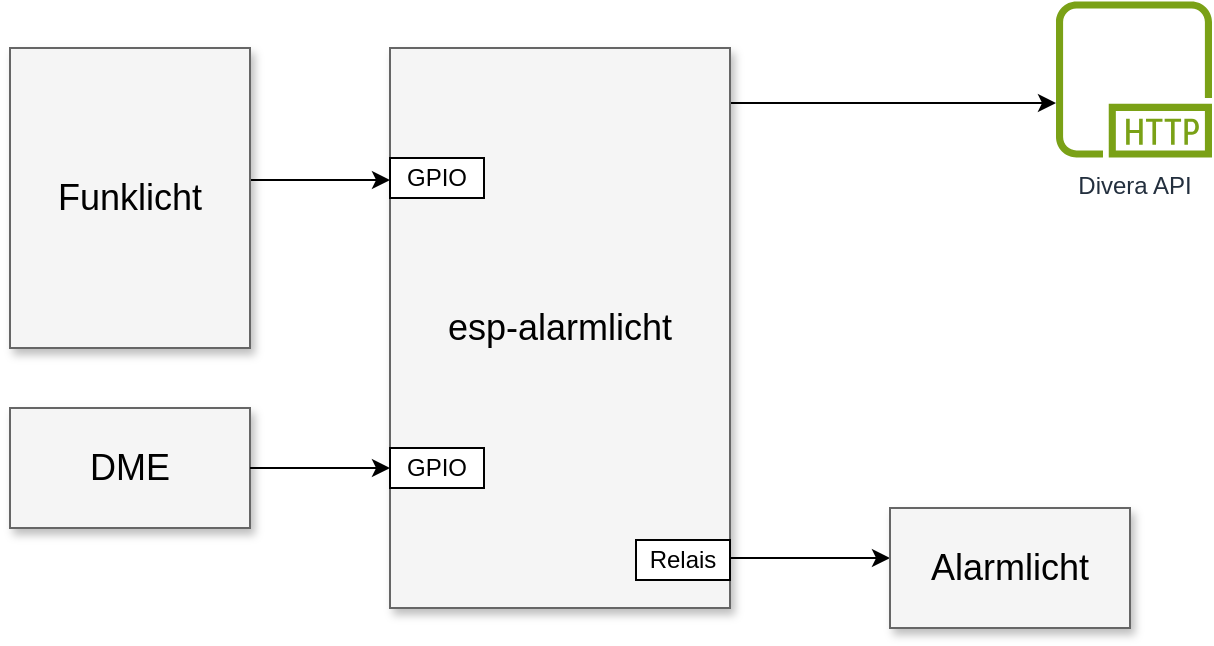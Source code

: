 <mxfile version="22.0.8" type="github">
  <diagram name="Page-1" id="90a13364-a465-7bf4-72fc-28e22215d7a0">
    <mxGraphModel dx="1434" dy="730" grid="1" gridSize="10" guides="1" tooltips="1" connect="1" arrows="1" fold="1" page="1" pageScale="1.5" pageWidth="1169" pageHeight="826" background="none" math="0" shadow="0">
      <root>
        <mxCell id="0" style=";html=1;" />
        <mxCell id="1" style=";html=1;" parent="0" />
        <mxCell id="3a17f1ce550125da-13" style="edgeStyle=elbowEdgeStyle;rounded=0;html=1;startArrow=none;startFill=0;jettySize=auto;orthogonalLoop=1;fontSize=18;elbow=vertical;" parent="1" source="3a17f1ce550125da-2" target="EXmEp-FDWZIvfwtkKKCE-7" edge="1">
          <mxGeometry relative="1" as="geometry">
            <mxPoint x="1037" y="479" as="targetPoint" />
          </mxGeometry>
        </mxCell>
        <mxCell id="3a17f1ce550125da-16" style="edgeStyle=elbowEdgeStyle;rounded=0;html=1;startArrow=none;startFill=0;jettySize=auto;orthogonalLoop=1;fontSize=18;elbow=vertical;" parent="1" source="3a17f1ce550125da-2" target="3a17f1ce550125da-7" edge="1">
          <mxGeometry relative="1" as="geometry" />
        </mxCell>
        <mxCell id="3a17f1ce550125da-2" value="esp-alarmlicht" style="whiteSpace=wrap;html=1;shadow=1;fontSize=18;fillColor=#f5f5f5;strokeColor=#666666;" parent="1" vertex="1">
          <mxGeometry x="787" y="454" width="170" height="280" as="geometry" />
        </mxCell>
        <mxCell id="3a17f1ce550125da-7" value="Alarmlicht" style="whiteSpace=wrap;html=1;shadow=1;fontSize=18;fillColor=#f5f5f5;strokeColor=#666666;" parent="1" vertex="1">
          <mxGeometry x="1037" y="684" width="120" height="60" as="geometry" />
        </mxCell>
        <mxCell id="3a17f1ce550125da-20" style="edgeStyle=elbowEdgeStyle;rounded=0;html=1;startArrow=none;startFill=0;jettySize=auto;orthogonalLoop=1;fontSize=18;elbow=vertical;" parent="1" source="3a17f1ce550125da-8" target="3a17f1ce550125da-2" edge="1">
          <mxGeometry relative="1" as="geometry">
            <Array as="points">
              <mxPoint x="750" y="520" />
            </Array>
          </mxGeometry>
        </mxCell>
        <mxCell id="3a17f1ce550125da-8" value="Funklicht" style="whiteSpace=wrap;html=1;shadow=1;fontSize=18;fillColor=#f5f5f5;strokeColor=#666666;" parent="1" vertex="1">
          <mxGeometry x="597" y="454" width="120" height="150" as="geometry" />
        </mxCell>
        <mxCell id="3a17f1ce550125da-9" value="DME" style="whiteSpace=wrap;html=1;shadow=1;fontSize=18;fillColor=#f5f5f5;strokeColor=#666666;" parent="1" vertex="1">
          <mxGeometry x="597" y="634" width="120" height="60" as="geometry" />
        </mxCell>
        <mxCell id="EXmEp-FDWZIvfwtkKKCE-1" style="edgeStyle=elbowEdgeStyle;rounded=0;html=1;startArrow=none;startFill=0;jettySize=auto;orthogonalLoop=1;fontSize=18;elbow=vertical;" edge="1" parent="1">
          <mxGeometry relative="1" as="geometry">
            <Array as="points">
              <mxPoint x="757" y="664" />
            </Array>
            <mxPoint x="717" y="664" as="sourcePoint" />
            <mxPoint x="787" y="664" as="targetPoint" />
          </mxGeometry>
        </mxCell>
        <mxCell id="EXmEp-FDWZIvfwtkKKCE-2" value="Relais" style="rounded=0;whiteSpace=wrap;html=1;" vertex="1" parent="1">
          <mxGeometry x="910" y="700" width="47" height="20" as="geometry" />
        </mxCell>
        <mxCell id="EXmEp-FDWZIvfwtkKKCE-3" value="GPIO" style="rounded=0;whiteSpace=wrap;html=1;" vertex="1" parent="1">
          <mxGeometry x="787" y="654" width="47" height="20" as="geometry" />
        </mxCell>
        <mxCell id="EXmEp-FDWZIvfwtkKKCE-5" value="GPIO" style="rounded=0;whiteSpace=wrap;html=1;" vertex="1" parent="1">
          <mxGeometry x="787" y="509" width="47" height="20" as="geometry" />
        </mxCell>
        <mxCell id="EXmEp-FDWZIvfwtkKKCE-7" value="Divera API" style="sketch=0;outlineConnect=0;fontColor=#232F3E;gradientColor=none;fillColor=#7AA116;strokeColor=none;dashed=0;verticalLabelPosition=bottom;verticalAlign=top;align=center;html=1;fontSize=12;fontStyle=0;aspect=fixed;pointerEvents=1;shape=mxgraph.aws4.http_protocol;" vertex="1" parent="1">
          <mxGeometry x="1120" y="430.75" width="78" height="78" as="geometry" />
        </mxCell>
      </root>
    </mxGraphModel>
  </diagram>
</mxfile>
